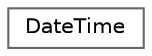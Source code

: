 digraph "Graphical Class Hierarchy"
{
 // LATEX_PDF_SIZE
  bgcolor="transparent";
  edge [fontname=Helvetica,fontsize=10,labelfontname=Helvetica,labelfontsize=10];
  node [fontname=Helvetica,fontsize=10,shape=box,height=0.2,width=0.4];
  rankdir="LR";
  Node0 [id="Node000000",label="DateTime",height=0.2,width=0.4,color="grey40", fillcolor="white", style="filled",URL="$struct_date_time.html",tooltip="Structure representing a date and time."];
}
